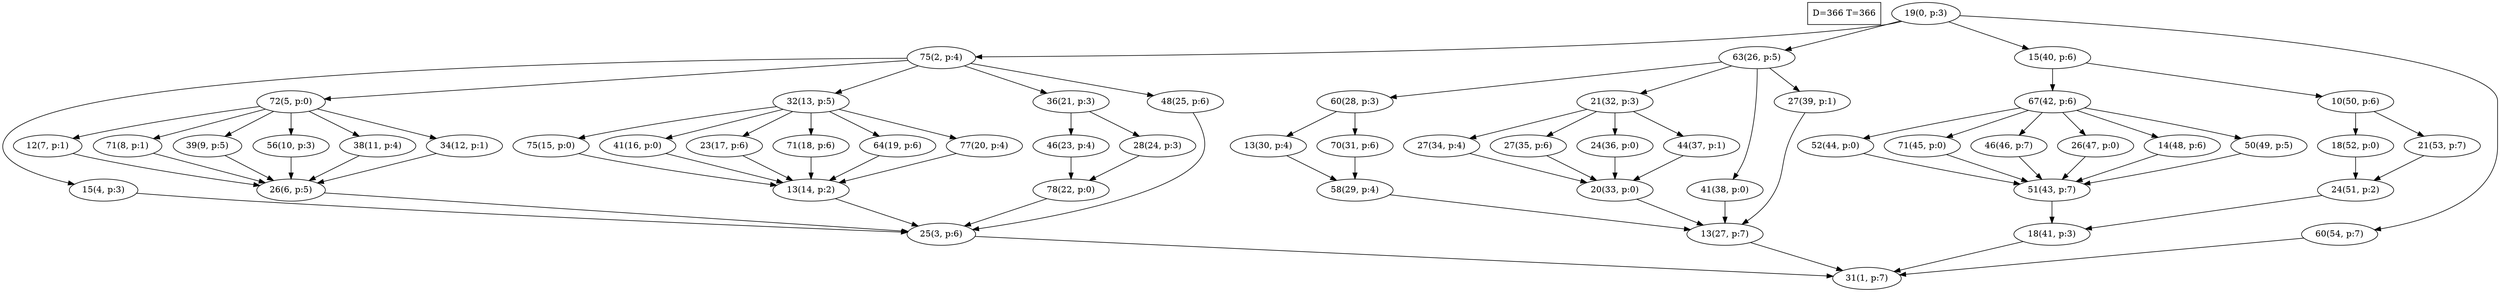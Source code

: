 digraph Task {
i [shape=box, label="D=366 T=366"]; 
0 [label="19(0, p:3)"];
1 [label="31(1, p:7)"];
2 [label="75(2, p:4)"];
3 [label="25(3, p:6)"];
4 [label="15(4, p:3)"];
5 [label="72(5, p:0)"];
6 [label="26(6, p:5)"];
7 [label="12(7, p:1)"];
8 [label="71(8, p:1)"];
9 [label="39(9, p:5)"];
10 [label="56(10, p:3)"];
11 [label="38(11, p:4)"];
12 [label="34(12, p:1)"];
13 [label="32(13, p:5)"];
14 [label="13(14, p:2)"];
15 [label="75(15, p:0)"];
16 [label="41(16, p:0)"];
17 [label="23(17, p:6)"];
18 [label="71(18, p:6)"];
19 [label="64(19, p:6)"];
20 [label="77(20, p:4)"];
21 [label="36(21, p:3)"];
22 [label="78(22, p:0)"];
23 [label="46(23, p:4)"];
24 [label="28(24, p:3)"];
25 [label="48(25, p:6)"];
26 [label="63(26, p:5)"];
27 [label="13(27, p:7)"];
28 [label="60(28, p:3)"];
29 [label="58(29, p:4)"];
30 [label="13(30, p:4)"];
31 [label="70(31, p:6)"];
32 [label="21(32, p:3)"];
33 [label="20(33, p:0)"];
34 [label="27(34, p:4)"];
35 [label="27(35, p:6)"];
36 [label="24(36, p:0)"];
37 [label="44(37, p:1)"];
38 [label="41(38, p:0)"];
39 [label="27(39, p:1)"];
40 [label="15(40, p:6)"];
41 [label="18(41, p:3)"];
42 [label="67(42, p:6)"];
43 [label="51(43, p:7)"];
44 [label="52(44, p:0)"];
45 [label="71(45, p:0)"];
46 [label="46(46, p:7)"];
47 [label="26(47, p:0)"];
48 [label="14(48, p:6)"];
49 [label="50(49, p:5)"];
50 [label="10(50, p:6)"];
51 [label="24(51, p:2)"];
52 [label="18(52, p:0)"];
53 [label="21(53, p:7)"];
54 [label="60(54, p:7)"];
0 -> 2;
0 -> 26;
0 -> 40;
0 -> 54;
2 -> 4;
2 -> 5;
2 -> 13;
2 -> 21;
2 -> 25;
3 -> 1;
4 -> 3;
5 -> 7;
5 -> 8;
5 -> 9;
5 -> 10;
5 -> 11;
5 -> 12;
6 -> 3;
7 -> 6;
8 -> 6;
9 -> 6;
10 -> 6;
11 -> 6;
12 -> 6;
13 -> 15;
13 -> 16;
13 -> 17;
13 -> 18;
13 -> 19;
13 -> 20;
14 -> 3;
15 -> 14;
16 -> 14;
17 -> 14;
18 -> 14;
19 -> 14;
20 -> 14;
21 -> 23;
21 -> 24;
22 -> 3;
23 -> 22;
24 -> 22;
25 -> 3;
26 -> 28;
26 -> 32;
26 -> 38;
26 -> 39;
27 -> 1;
28 -> 30;
28 -> 31;
29 -> 27;
30 -> 29;
31 -> 29;
32 -> 34;
32 -> 35;
32 -> 36;
32 -> 37;
33 -> 27;
34 -> 33;
35 -> 33;
36 -> 33;
37 -> 33;
38 -> 27;
39 -> 27;
40 -> 42;
40 -> 50;
41 -> 1;
42 -> 44;
42 -> 45;
42 -> 46;
42 -> 47;
42 -> 48;
42 -> 49;
43 -> 41;
44 -> 43;
45 -> 43;
46 -> 43;
47 -> 43;
48 -> 43;
49 -> 43;
50 -> 52;
50 -> 53;
51 -> 41;
52 -> 51;
53 -> 51;
54 -> 1;
}